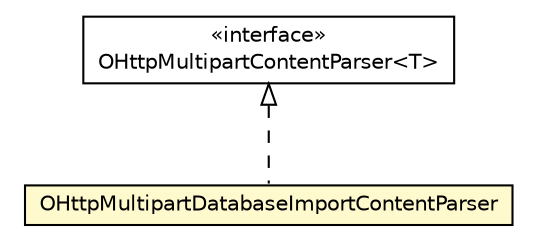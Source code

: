 #!/usr/local/bin/dot
#
# Class diagram 
# Generated by UMLGraph version R5_6-24-gf6e263 (http://www.umlgraph.org/)
#

digraph G {
	edge [fontname="Helvetica",fontsize=10,labelfontname="Helvetica",labelfontsize=10];
	node [fontname="Helvetica",fontsize=10,shape=plaintext];
	nodesep=0.25;
	ranksep=0.5;
	// com.orientechnologies.orient.server.network.protocol.http.multipart.OHttpMultipartDatabaseImportContentParser
	c3652861 [label=<<table title="com.orientechnologies.orient.server.network.protocol.http.multipart.OHttpMultipartDatabaseImportContentParser" border="0" cellborder="1" cellspacing="0" cellpadding="2" port="p" bgcolor="lemonChiffon" href="./OHttpMultipartDatabaseImportContentParser.html">
		<tr><td><table border="0" cellspacing="0" cellpadding="1">
<tr><td align="center" balign="center"> OHttpMultipartDatabaseImportContentParser </td></tr>
		</table></td></tr>
		</table>>, URL="./OHttpMultipartDatabaseImportContentParser.html", fontname="Helvetica", fontcolor="black", fontsize=10.0];
	// com.orientechnologies.orient.server.network.protocol.http.multipart.OHttpMultipartContentParser<T>
	c3652863 [label=<<table title="com.orientechnologies.orient.server.network.protocol.http.multipart.OHttpMultipartContentParser" border="0" cellborder="1" cellspacing="0" cellpadding="2" port="p" href="./OHttpMultipartContentParser.html">
		<tr><td><table border="0" cellspacing="0" cellpadding="1">
<tr><td align="center" balign="center"> &#171;interface&#187; </td></tr>
<tr><td align="center" balign="center"> OHttpMultipartContentParser&lt;T&gt; </td></tr>
		</table></td></tr>
		</table>>, URL="./OHttpMultipartContentParser.html", fontname="Helvetica", fontcolor="black", fontsize=10.0];
	//com.orientechnologies.orient.server.network.protocol.http.multipart.OHttpMultipartDatabaseImportContentParser implements com.orientechnologies.orient.server.network.protocol.http.multipart.OHttpMultipartContentParser<T>
	c3652863:p -> c3652861:p [dir=back,arrowtail=empty,style=dashed];
}

